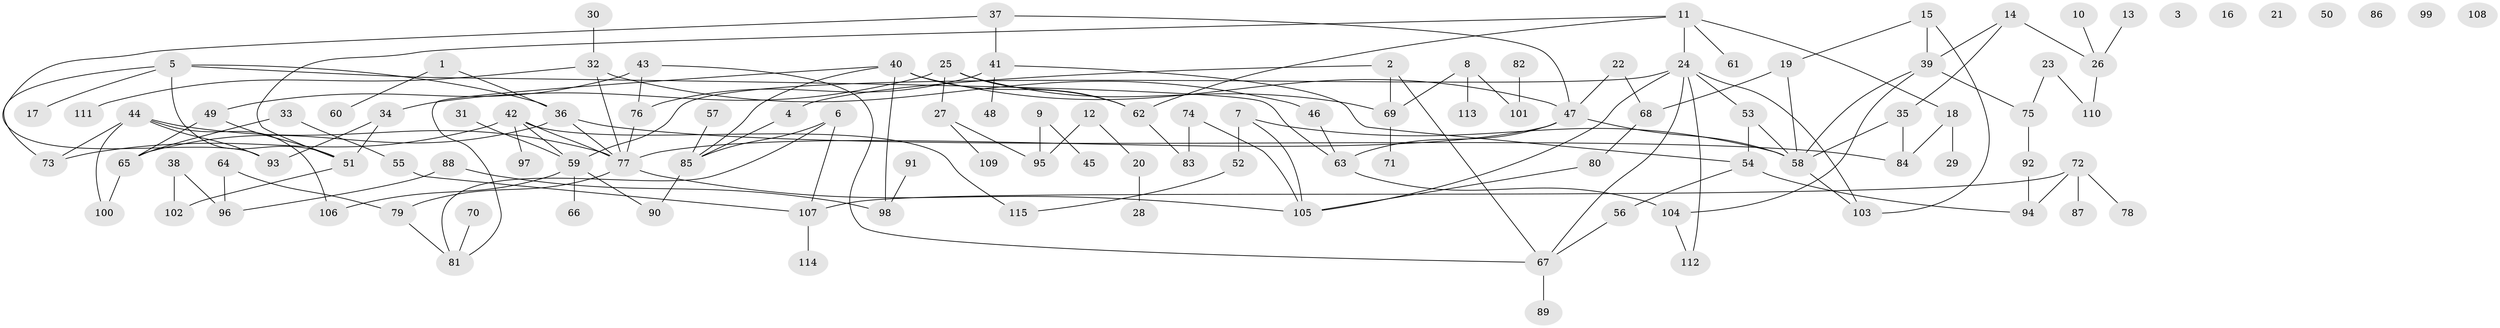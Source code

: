 // coarse degree distribution, {3: 0.29411764705882354, 4: 0.11764705882352941, 1: 0.23529411764705882, 5: 0.0784313725490196, 6: 0.0784313725490196, 2: 0.11764705882352941, 10: 0.0196078431372549, 8: 0.0392156862745098, 11: 0.0196078431372549}
// Generated by graph-tools (version 1.1) at 2025/47/03/04/25 22:47:54]
// undirected, 115 vertices, 150 edges
graph export_dot {
  node [color=gray90,style=filled];
  1;
  2;
  3;
  4;
  5;
  6;
  7;
  8;
  9;
  10;
  11;
  12;
  13;
  14;
  15;
  16;
  17;
  18;
  19;
  20;
  21;
  22;
  23;
  24;
  25;
  26;
  27;
  28;
  29;
  30;
  31;
  32;
  33;
  34;
  35;
  36;
  37;
  38;
  39;
  40;
  41;
  42;
  43;
  44;
  45;
  46;
  47;
  48;
  49;
  50;
  51;
  52;
  53;
  54;
  55;
  56;
  57;
  58;
  59;
  60;
  61;
  62;
  63;
  64;
  65;
  66;
  67;
  68;
  69;
  70;
  71;
  72;
  73;
  74;
  75;
  76;
  77;
  78;
  79;
  80;
  81;
  82;
  83;
  84;
  85;
  86;
  87;
  88;
  89;
  90;
  91;
  92;
  93;
  94;
  95;
  96;
  97;
  98;
  99;
  100;
  101;
  102;
  103;
  104;
  105;
  106;
  107;
  108;
  109;
  110;
  111;
  112;
  113;
  114;
  115;
  1 -- 36;
  1 -- 60;
  2 -- 4;
  2 -- 67;
  2 -- 69;
  4 -- 85;
  5 -- 17;
  5 -- 36;
  5 -- 51;
  5 -- 63;
  5 -- 73;
  6 -- 81;
  6 -- 85;
  6 -- 107;
  7 -- 52;
  7 -- 58;
  7 -- 105;
  8 -- 69;
  8 -- 101;
  8 -- 113;
  9 -- 45;
  9 -- 95;
  10 -- 26;
  11 -- 18;
  11 -- 24;
  11 -- 51;
  11 -- 61;
  11 -- 62;
  12 -- 20;
  12 -- 95;
  13 -- 26;
  14 -- 26;
  14 -- 35;
  14 -- 39;
  15 -- 19;
  15 -- 39;
  15 -- 103;
  18 -- 29;
  18 -- 84;
  19 -- 58;
  19 -- 68;
  20 -- 28;
  22 -- 47;
  22 -- 68;
  23 -- 75;
  23 -- 110;
  24 -- 53;
  24 -- 59;
  24 -- 67;
  24 -- 103;
  24 -- 105;
  24 -- 112;
  25 -- 27;
  25 -- 34;
  25 -- 62;
  25 -- 69;
  26 -- 110;
  27 -- 95;
  27 -- 109;
  30 -- 32;
  31 -- 59;
  32 -- 46;
  32 -- 77;
  32 -- 111;
  33 -- 55;
  33 -- 65;
  34 -- 51;
  34 -- 93;
  35 -- 58;
  35 -- 84;
  36 -- 65;
  36 -- 77;
  36 -- 84;
  37 -- 41;
  37 -- 47;
  37 -- 93;
  38 -- 96;
  38 -- 102;
  39 -- 58;
  39 -- 75;
  39 -- 104;
  40 -- 47;
  40 -- 62;
  40 -- 81;
  40 -- 85;
  40 -- 98;
  41 -- 48;
  41 -- 54;
  41 -- 76;
  42 -- 59;
  42 -- 73;
  42 -- 77;
  42 -- 97;
  42 -- 115;
  43 -- 49;
  43 -- 67;
  43 -- 76;
  44 -- 73;
  44 -- 77;
  44 -- 93;
  44 -- 100;
  44 -- 106;
  46 -- 63;
  47 -- 58;
  47 -- 63;
  47 -- 77;
  49 -- 51;
  49 -- 65;
  51 -- 102;
  52 -- 115;
  53 -- 54;
  53 -- 58;
  54 -- 56;
  54 -- 94;
  55 -- 107;
  56 -- 67;
  57 -- 85;
  58 -- 103;
  59 -- 66;
  59 -- 90;
  59 -- 106;
  62 -- 83;
  63 -- 104;
  64 -- 79;
  64 -- 96;
  65 -- 100;
  67 -- 89;
  68 -- 80;
  69 -- 71;
  70 -- 81;
  72 -- 78;
  72 -- 87;
  72 -- 94;
  72 -- 107;
  74 -- 83;
  74 -- 105;
  75 -- 92;
  76 -- 77;
  77 -- 79;
  77 -- 105;
  79 -- 81;
  80 -- 105;
  82 -- 101;
  85 -- 90;
  88 -- 96;
  88 -- 98;
  91 -- 98;
  92 -- 94;
  104 -- 112;
  107 -- 114;
}
